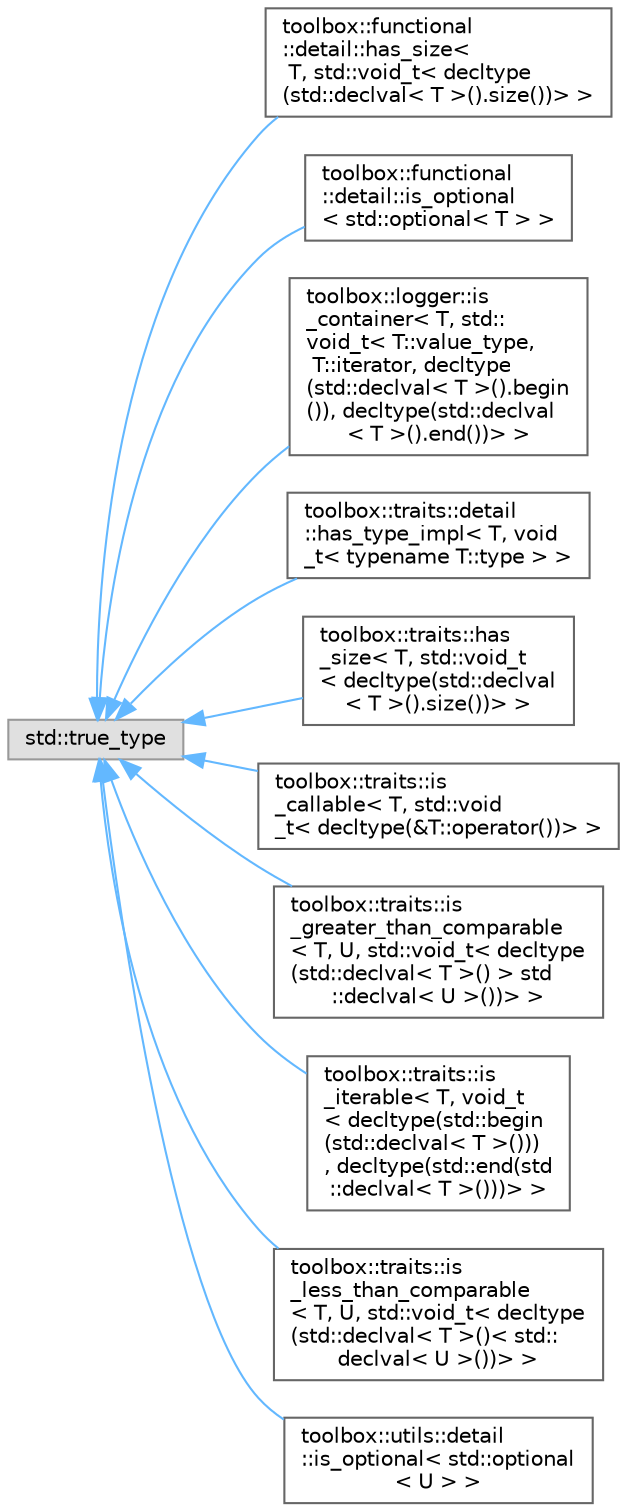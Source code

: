 digraph "Graphical Class Hierarchy"
{
 // LATEX_PDF_SIZE
  bgcolor="transparent";
  edge [fontname=Helvetica,fontsize=10,labelfontname=Helvetica,labelfontsize=10];
  node [fontname=Helvetica,fontsize=10,shape=box,height=0.2,width=0.4];
  rankdir="LR";
  Node0 [id="Node000000",label="std::true_type",height=0.2,width=0.4,color="grey60", fillcolor="#E0E0E0", style="filled",tooltip=" "];
  Node0 -> Node1 [id="edge18_Node000000_Node000001",dir="back",color="steelblue1",style="solid",tooltip=" "];
  Node1 [id="Node000001",label="toolbox::functional\l::detail::has_size\<\l T, std::void_t\< decltype\l(std::declval\< T \>().size())\> \>",height=0.2,width=0.4,color="grey40", fillcolor="white", style="filled",URL="$structtoolbox_1_1functional_1_1detail_1_1has__size_3_01_t_00_01std_1_1void__t_3_01decltype_07std431779fbfc2ce525a80568a6245b1d79.html",tooltip=" "];
  Node0 -> Node2 [id="edge19_Node000000_Node000002",dir="back",color="steelblue1",style="solid",tooltip=" "];
  Node2 [id="Node000002",label="toolbox::functional\l::detail::is_optional\l\< std::optional\< T \> \>",height=0.2,width=0.4,color="grey40", fillcolor="white", style="filled",URL="$structtoolbox_1_1functional_1_1detail_1_1is__optional_3_01std_1_1optional_3_01_t_01_4_01_4.html",tooltip=" "];
  Node0 -> Node3 [id="edge20_Node000000_Node000003",dir="back",color="steelblue1",style="solid",tooltip=" "];
  Node3 [id="Node000003",label="toolbox::logger::is\l_container\< T, std::\lvoid_t\< T::value_type,\l T::iterator, decltype\l(std::declval\< T \>().begin\l()), decltype(std::declval\l\< T \>().end())\> \>",height=0.2,width=0.4,color="grey40", fillcolor="white", style="filled",URL="$structtoolbox_1_1logger_1_1is__container_3_01_t_00_01std_1_1void__t_3_01_t_1_1value__type_00_01_1041f7af6953dcde600448a7d1be57a1.html",tooltip=" "];
  Node0 -> Node4 [id="edge21_Node000000_Node000004",dir="back",color="steelblue1",style="solid",tooltip=" "];
  Node4 [id="Node000004",label="toolbox::traits::detail\l::has_type_impl\< T, void\l_t\< typename T::type \> \>",height=0.2,width=0.4,color="grey40", fillcolor="white", style="filled",URL="$structtoolbox_1_1traits_1_1detail_1_1has__type__impl_3_01_t_00_01void__t_3_01typename_01_t_1_1type_01_4_01_4.html",tooltip="检查类型是否具有type成员(特化版本)/Check if type has a type member (specialization)"];
  Node0 -> Node5 [id="edge22_Node000000_Node000005",dir="back",color="steelblue1",style="solid",tooltip=" "];
  Node5 [id="Node000005",label="toolbox::traits::has\l_size\< T, std::void_t\l\< decltype(std::declval\l\< T \>().size())\> \>",height=0.2,width=0.4,color="grey40", fillcolor="white", style="filled",URL="$structtoolbox_1_1traits_1_1has__size_3_01_t_00_01std_1_1void__t_3_01decltype_07std_1_1declval_3_ae1b1d65497178907f8aa92c18c8ee7d.html",tooltip=" "];
  Node0 -> Node6 [id="edge23_Node000000_Node000006",dir="back",color="steelblue1",style="solid",tooltip=" "];
  Node6 [id="Node000006",label="toolbox::traits::is\l_callable\< T, std::void\l_t\< decltype(&T::operator())\> \>",height=0.2,width=0.4,color="grey40", fillcolor="white", style="filled",URL="$structtoolbox_1_1traits_1_1is__callable_3_01_t_00_01std_1_1void__t_3_01decltype_07_6_t_1_1operator_07_08_08_4_01_4.html",tooltip=" "];
  Node0 -> Node7 [id="edge24_Node000000_Node000007",dir="back",color="steelblue1",style="solid",tooltip=" "];
  Node7 [id="Node000007",label="toolbox::traits::is\l_greater_than_comparable\l\< T, U, std::void_t\< decltype\l(std::declval\< T \>() \> std\l::declval\< U \>())\> \>",height=0.2,width=0.4,color="grey40", fillcolor="white", style="filled",URL="$structtoolbox_1_1traits_1_1is__greater__than__comparable_3_01_t_00_01_u_00_01std_1_1void__t_3_01e12039f554bf02a65bcf2c70b4be1eb1.html",tooltip="is_greater_than_comparable 的特化：当T和U支持>运算符时为true_type/Specialization of is_greater_than_comparable: tr..."];
  Node0 -> Node8 [id="edge25_Node000000_Node000008",dir="back",color="steelblue1",style="solid",tooltip=" "];
  Node8 [id="Node000008",label="toolbox::traits::is\l_iterable\< T, void_t\l\< decltype(std::begin\l(std::declval\< T \>()))\l, decltype(std::end(std\l::declval\< T \>()))\> \>",height=0.2,width=0.4,color="grey40", fillcolor="white", style="filled",URL="$structtoolbox_1_1traits_1_1is__iterable_3_01_t_00_01void__t_3_01decltype_07std_1_1begin_07std_1_7117ff6ec554ee2c38ff708913db827f.html",tooltip=" "];
  Node0 -> Node9 [id="edge26_Node000000_Node000009",dir="back",color="steelblue1",style="solid",tooltip=" "];
  Node9 [id="Node000009",label="toolbox::traits::is\l_less_than_comparable\l\< T, U, std::void_t\< decltype\l(std::declval\< T \>()\< std::\ldeclval\< U \>())\> \>",height=0.2,width=0.4,color="grey40", fillcolor="white", style="filled",URL="$structtoolbox_1_1traits_1_1is__less__than__comparable_3_01_t_00_01_u_00_01std_1_1void__t_3_01decfcd281f6f40dc9ba8bdb84058aecabad.html",tooltip="is_less_than_comparable 的特化：当T和U支持<运算符时为true_type/Specialization of is_less_than_comparable: true_typ..."];
  Node0 -> Node10 [id="edge27_Node000000_Node000010",dir="back",color="steelblue1",style="solid",tooltip=" "];
  Node10 [id="Node000010",label="toolbox::utils::detail\l::is_optional\< std::optional\l\< U \> \>",height=0.2,width=0.4,color="grey40", fillcolor="white", style="filled",URL="$structtoolbox_1_1utils_1_1detail_1_1is__optional_3_01std_1_1optional_3_01_u_01_4_01_4.html",tooltip=" "];
}
